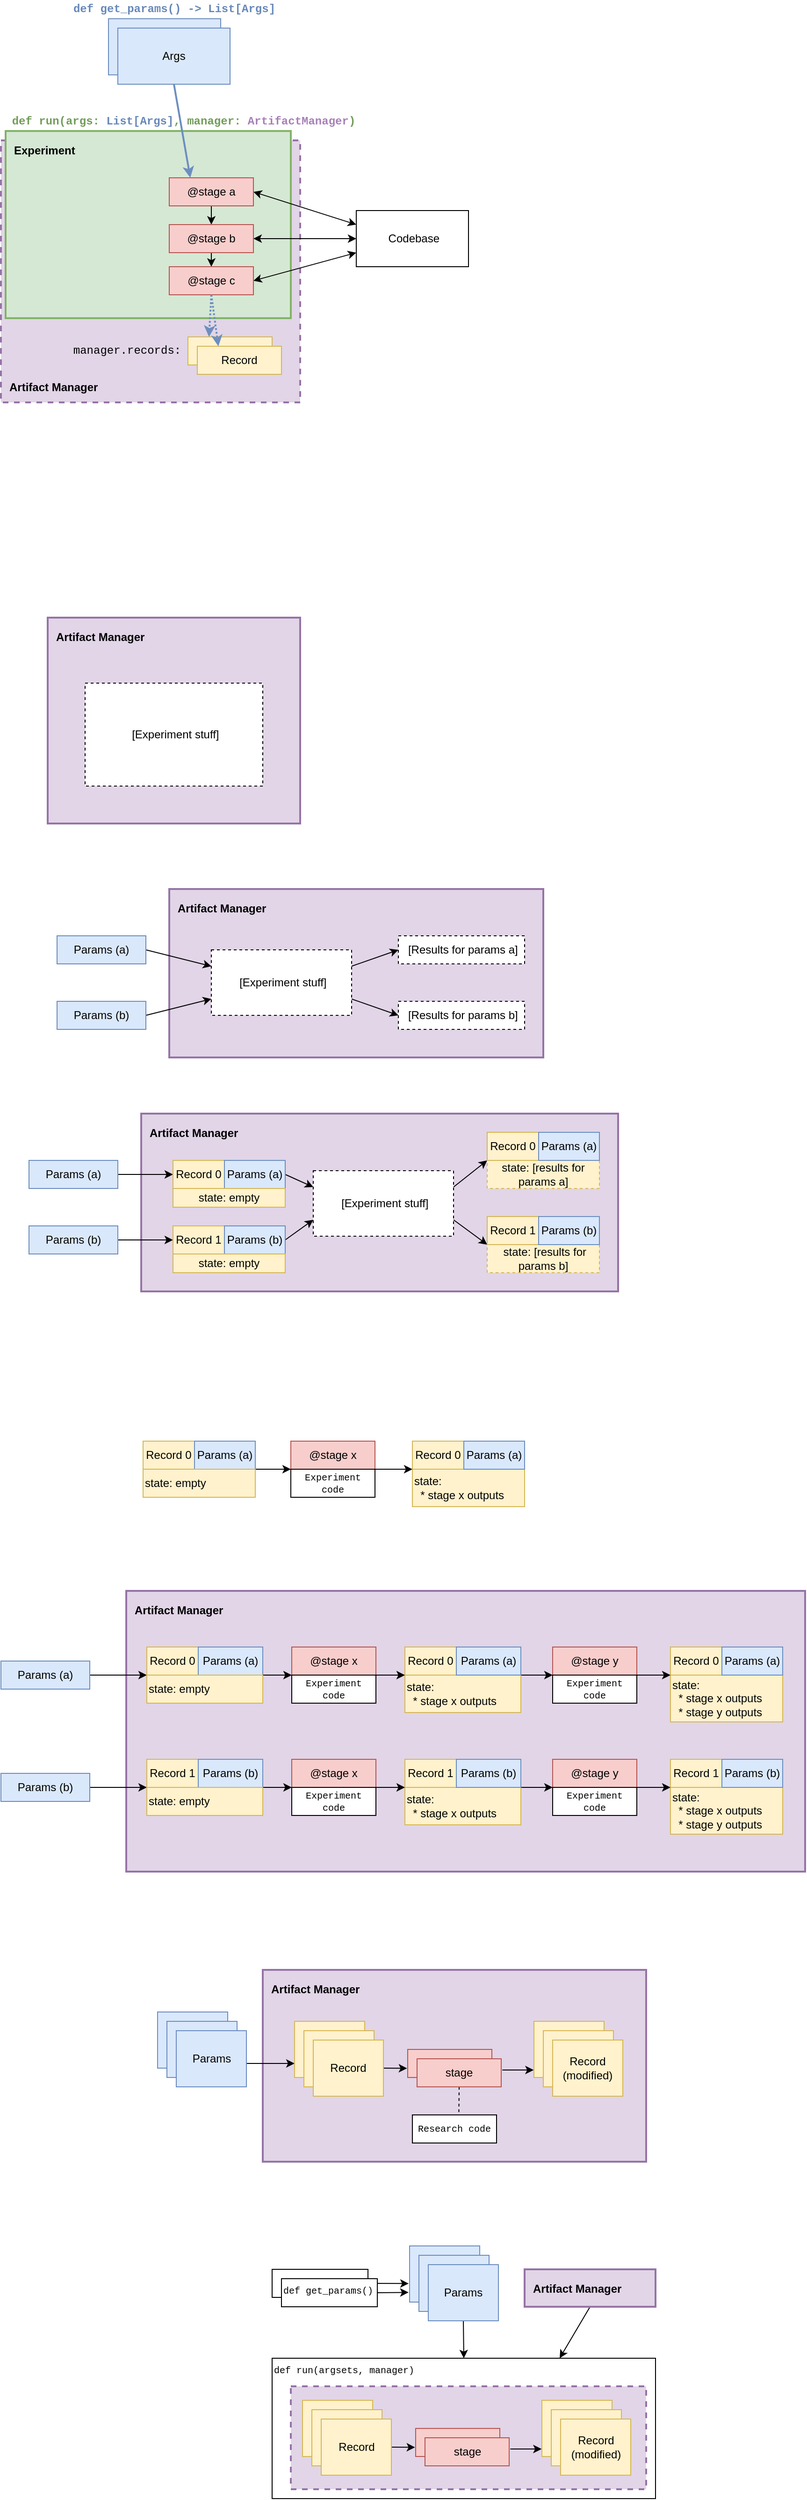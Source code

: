 <mxfile version="19.0.2" type="device"><diagram id="Zyl3IbXb8Uzb_lfRK199" name="Page-1"><mxGraphModel dx="1422" dy="989" grid="1" gridSize="10" guides="1" tooltips="1" connect="1" arrows="1" fold="1" page="1" pageScale="1" pageWidth="850" pageHeight="1100" math="0" shadow="0"><root><mxCell id="0"/><mxCell id="1" parent="0"/><mxCell id="yWMp-McRZ0y9YasFcY0w-21" value="Artifact Manager" style="rounded=0;whiteSpace=wrap;html=1;strokeWidth=2;fontFamily=Helvetica;strokeColor=#9673a6;dashed=1;fillColor=#e1d5e7;align=left;verticalAlign=bottom;fontStyle=1;spacing=9;" parent="1" vertex="1"><mxGeometry x="70" y="400" width="320" height="280" as="geometry"/></mxCell><mxCell id="yWMp-McRZ0y9YasFcY0w-17" value="Experiment" style="rounded=0;whiteSpace=wrap;html=1;fontFamily=Helvetica;strokeColor=#82b366;strokeWidth=2;fillColor=#d5e8d4;labelPosition=center;verticalLabelPosition=middle;align=left;verticalAlign=top;spacing=9;fontStyle=1" parent="1" vertex="1"><mxGeometry x="75" y="390" width="305" height="200" as="geometry"/></mxCell><mxCell id="yWMp-McRZ0y9YasFcY0w-10" style="rounded=0;orthogonalLoop=1;jettySize=auto;html=1;exitX=1;exitY=0.5;exitDx=0;exitDy=0;entryX=0;entryY=0.25;entryDx=0;entryDy=0;startArrow=classic;startFill=1;" parent="1" source="yWMp-McRZ0y9YasFcY0w-2" target="yWMp-McRZ0y9YasFcY0w-9" edge="1"><mxGeometry relative="1" as="geometry"/></mxCell><mxCell id="yWMp-McRZ0y9YasFcY0w-13" style="edgeStyle=none;rounded=0;orthogonalLoop=1;jettySize=auto;html=1;exitX=0.5;exitY=1;exitDx=0;exitDy=0;entryX=0.5;entryY=0;entryDx=0;entryDy=0;startArrow=none;startFill=0;" parent="1" source="yWMp-McRZ0y9YasFcY0w-2" target="yWMp-McRZ0y9YasFcY0w-3" edge="1"><mxGeometry relative="1" as="geometry"/></mxCell><mxCell id="yWMp-McRZ0y9YasFcY0w-2" value="@stage a" style="rounded=0;whiteSpace=wrap;html=1;fillColor=#f8cecc;strokeColor=#b85450;" parent="1" vertex="1"><mxGeometry x="250" y="440" width="90" height="30" as="geometry"/></mxCell><mxCell id="yWMp-McRZ0y9YasFcY0w-11" style="edgeStyle=none;rounded=0;orthogonalLoop=1;jettySize=auto;html=1;exitX=1;exitY=0.5;exitDx=0;exitDy=0;entryX=0;entryY=0.5;entryDx=0;entryDy=0;startArrow=classic;startFill=1;" parent="1" source="yWMp-McRZ0y9YasFcY0w-3" target="yWMp-McRZ0y9YasFcY0w-9" edge="1"><mxGeometry relative="1" as="geometry"/></mxCell><mxCell id="yWMp-McRZ0y9YasFcY0w-14" style="edgeStyle=none;rounded=0;orthogonalLoop=1;jettySize=auto;html=1;exitX=0.5;exitY=1;exitDx=0;exitDy=0;entryX=0.5;entryY=0;entryDx=0;entryDy=0;startArrow=none;startFill=0;" parent="1" source="yWMp-McRZ0y9YasFcY0w-3" target="yWMp-McRZ0y9YasFcY0w-6" edge="1"><mxGeometry relative="1" as="geometry"/></mxCell><mxCell id="yWMp-McRZ0y9YasFcY0w-3" value="@stage b" style="rounded=0;whiteSpace=wrap;html=1;fillColor=#f8cecc;strokeColor=#b85450;" parent="1" vertex="1"><mxGeometry x="250" y="490" width="90" height="30" as="geometry"/></mxCell><mxCell id="yWMp-McRZ0y9YasFcY0w-4" value="Args" style="rounded=0;whiteSpace=wrap;html=1;fillColor=#dae8fc;strokeColor=#6c8ebf;" parent="1" vertex="1"><mxGeometry x="185" y="270" width="120" height="60" as="geometry"/></mxCell><mxCell id="yWMp-McRZ0y9YasFcY0w-19" style="edgeStyle=none;rounded=0;orthogonalLoop=1;jettySize=auto;html=1;exitX=0.5;exitY=1;exitDx=0;exitDy=0;entryX=0.25;entryY=0;entryDx=0;entryDy=0;startArrow=none;startFill=0;fontFamily=Courier New;fontColor=#719C59;fillColor=#dae8fc;strokeColor=#6c8ebf;strokeWidth=2;" parent="1" source="yWMp-McRZ0y9YasFcY0w-5" target="yWMp-McRZ0y9YasFcY0w-2" edge="1"><mxGeometry relative="1" as="geometry"/></mxCell><mxCell id="yWMp-McRZ0y9YasFcY0w-5" value="Args" style="rounded=0;whiteSpace=wrap;html=1;fillColor=#dae8fc;strokeColor=#6c8ebf;" parent="1" vertex="1"><mxGeometry x="195" y="280" width="120" height="60" as="geometry"/></mxCell><mxCell id="yWMp-McRZ0y9YasFcY0w-12" style="edgeStyle=none;rounded=0;orthogonalLoop=1;jettySize=auto;html=1;exitX=1;exitY=0.5;exitDx=0;exitDy=0;entryX=0;entryY=0.75;entryDx=0;entryDy=0;startArrow=classic;startFill=1;" parent="1" source="yWMp-McRZ0y9YasFcY0w-6" target="yWMp-McRZ0y9YasFcY0w-9" edge="1"><mxGeometry relative="1" as="geometry"/></mxCell><mxCell id="yWMp-McRZ0y9YasFcY0w-22" style="edgeStyle=none;rounded=0;orthogonalLoop=1;jettySize=auto;html=1;exitX=0.5;exitY=1;exitDx=0;exitDy=0;entryX=0.25;entryY=0;entryDx=0;entryDy=0;startArrow=none;startFill=0;strokeWidth=2;fontFamily=Helvetica;fontColor=#719C59;dashed=1;dashPattern=1 1;fillColor=#dae8fc;strokeColor=#6c8ebf;" parent="1" source="yWMp-McRZ0y9YasFcY0w-6" target="yWMp-McRZ0y9YasFcY0w-7" edge="1"><mxGeometry relative="1" as="geometry"/></mxCell><mxCell id="yWMp-McRZ0y9YasFcY0w-6" value="@stage c" style="rounded=0;whiteSpace=wrap;html=1;fillColor=#f8cecc;strokeColor=#b85450;" parent="1" vertex="1"><mxGeometry x="250" y="535" width="90" height="30" as="geometry"/></mxCell><mxCell id="yWMp-McRZ0y9YasFcY0w-7" value="Record" style="rounded=0;whiteSpace=wrap;html=1;fillColor=#fff2cc;strokeColor=#d6b656;" parent="1" vertex="1"><mxGeometry x="270" y="610" width="90" height="30" as="geometry"/></mxCell><mxCell id="yWMp-McRZ0y9YasFcY0w-8" value="Record" style="rounded=0;whiteSpace=wrap;html=1;fillColor=#fff2cc;strokeColor=#d6b656;" parent="1" vertex="1"><mxGeometry x="280" y="620" width="90" height="30" as="geometry"/></mxCell><mxCell id="yWMp-McRZ0y9YasFcY0w-9" value="&amp;nbsp;Codebase" style="rounded=0;whiteSpace=wrap;html=1;" parent="1" vertex="1"><mxGeometry x="450" y="475" width="120" height="60" as="geometry"/></mxCell><mxCell id="yWMp-McRZ0y9YasFcY0w-15" value="def get_params() -&amp;gt; List[Args]" style="text;html=1;align=center;verticalAlign=middle;resizable=0;points=[];autosize=1;fontStyle=1;fontColor=#6788B8;fontFamily=Courier New;" parent="1" vertex="1"><mxGeometry x="140" y="250" width="230" height="20" as="geometry"/></mxCell><mxCell id="yWMp-McRZ0y9YasFcY0w-16" value="def run(args: &lt;font color=&quot;#6788b8&quot;&gt;List[Args]&lt;/font&gt;, manager: &lt;font color=&quot;#a680b8&quot;&gt;ArtifactManager&lt;/font&gt;)" style="text;html=1;align=center;verticalAlign=middle;resizable=0;points=[];autosize=1;fontStyle=1;fontFamily=Courier New;fontColor=#719C59;" parent="1" vertex="1"><mxGeometry x="75" y="370" width="380" height="20" as="geometry"/></mxCell><mxCell id="yWMp-McRZ0y9YasFcY0w-23" style="edgeStyle=none;rounded=0;orthogonalLoop=1;jettySize=auto;html=1;exitX=0.5;exitY=1;exitDx=0;exitDy=0;entryX=0.25;entryY=0;entryDx=0;entryDy=0;dashed=1;dashPattern=1 1;startArrow=none;startFill=0;strokeWidth=2;fontFamily=Helvetica;fontColor=#719C59;fillColor=#dae8fc;strokeColor=#6c8ebf;" parent="1" source="yWMp-McRZ0y9YasFcY0w-6" target="yWMp-McRZ0y9YasFcY0w-8" edge="1"><mxGeometry relative="1" as="geometry"/></mxCell><mxCell id="yWMp-McRZ0y9YasFcY0w-24" value="manager.records:" style="text;html=1;align=center;verticalAlign=middle;whiteSpace=wrap;rounded=0;dashed=1;fontFamily=Courier New;" parent="1" vertex="1"><mxGeometry x="160" y="615" width="90" height="20" as="geometry"/></mxCell><mxCell id="iI8kPc2z61_W_iCeQG7G-1" value="Artifact Manager" style="rounded=0;whiteSpace=wrap;html=1;strokeWidth=2;fontFamily=Helvetica;strokeColor=#9673a6;fillColor=#e1d5e7;align=left;verticalAlign=top;fontStyle=1;spacing=9;" parent="1" vertex="1"><mxGeometry x="120" y="910" width="270" height="220" as="geometry"/></mxCell><mxCell id="iI8kPc2z61_W_iCeQG7G-2" value="&amp;nbsp;[Experiment stuff]" style="rounded=0;whiteSpace=wrap;html=1;align=center;dashed=1;" parent="1" vertex="1"><mxGeometry x="160" y="980" width="190" height="110" as="geometry"/></mxCell><mxCell id="iI8kPc2z61_W_iCeQG7G-3" value="Artifact Manager" style="rounded=0;whiteSpace=wrap;html=1;strokeWidth=2;fontFamily=Helvetica;strokeColor=#9673a6;fillColor=#e1d5e7;align=left;verticalAlign=top;fontStyle=1;spacing=9;" parent="1" vertex="1"><mxGeometry x="250" y="1200" width="400" height="180" as="geometry"/></mxCell><mxCell id="iI8kPc2z61_W_iCeQG7G-11" style="edgeStyle=none;rounded=0;orthogonalLoop=1;jettySize=auto;html=1;exitX=1;exitY=0.25;exitDx=0;exitDy=0;entryX=0;entryY=0.5;entryDx=0;entryDy=0;" parent="1" source="iI8kPc2z61_W_iCeQG7G-4" target="iI8kPc2z61_W_iCeQG7G-9" edge="1"><mxGeometry relative="1" as="geometry"/></mxCell><mxCell id="iI8kPc2z61_W_iCeQG7G-12" style="edgeStyle=none;rounded=0;orthogonalLoop=1;jettySize=auto;html=1;exitX=1;exitY=0.75;exitDx=0;exitDy=0;entryX=0;entryY=0.5;entryDx=0;entryDy=0;" parent="1" source="iI8kPc2z61_W_iCeQG7G-4" target="iI8kPc2z61_W_iCeQG7G-10" edge="1"><mxGeometry relative="1" as="geometry"/></mxCell><mxCell id="iI8kPc2z61_W_iCeQG7G-4" value="&amp;nbsp;[Experiment stuff]" style="rounded=0;whiteSpace=wrap;html=1;align=center;dashed=1;" parent="1" vertex="1"><mxGeometry x="295" y="1265" width="150" height="70" as="geometry"/></mxCell><mxCell id="iI8kPc2z61_W_iCeQG7G-7" style="rounded=0;orthogonalLoop=1;jettySize=auto;html=1;exitX=1;exitY=0.5;exitDx=0;exitDy=0;entryX=0;entryY=0.25;entryDx=0;entryDy=0;" parent="1" source="iI8kPc2z61_W_iCeQG7G-5" target="iI8kPc2z61_W_iCeQG7G-4" edge="1"><mxGeometry relative="1" as="geometry"/></mxCell><mxCell id="iI8kPc2z61_W_iCeQG7G-5" value="Params (a)" style="rounded=0;whiteSpace=wrap;html=1;fillColor=#dae8fc;strokeColor=#6c8ebf;" parent="1" vertex="1"><mxGeometry x="130" y="1250" width="95" height="30" as="geometry"/></mxCell><mxCell id="iI8kPc2z61_W_iCeQG7G-8" style="edgeStyle=none;rounded=0;orthogonalLoop=1;jettySize=auto;html=1;exitX=1;exitY=0.5;exitDx=0;exitDy=0;entryX=0;entryY=0.75;entryDx=0;entryDy=0;" parent="1" source="iI8kPc2z61_W_iCeQG7G-6" target="iI8kPc2z61_W_iCeQG7G-4" edge="1"><mxGeometry relative="1" as="geometry"/></mxCell><mxCell id="iI8kPc2z61_W_iCeQG7G-6" value="Params (b)" style="rounded=0;whiteSpace=wrap;html=1;fillColor=#dae8fc;strokeColor=#6c8ebf;" parent="1" vertex="1"><mxGeometry x="130" y="1320" width="95" height="30" as="geometry"/></mxCell><mxCell id="iI8kPc2z61_W_iCeQG7G-9" value="&amp;nbsp;[Results for params a]" style="rounded=0;whiteSpace=wrap;html=1;align=center;dashed=1;" parent="1" vertex="1"><mxGeometry x="495" y="1250" width="135" height="30" as="geometry"/></mxCell><mxCell id="iI8kPc2z61_W_iCeQG7G-10" value="&amp;nbsp;[Results for params b]" style="rounded=0;whiteSpace=wrap;html=1;align=center;dashed=1;" parent="1" vertex="1"><mxGeometry x="495" y="1320" width="135" height="30" as="geometry"/></mxCell><mxCell id="iI8kPc2z61_W_iCeQG7G-24" value="Artifact Manager" style="rounded=0;whiteSpace=wrap;html=1;strokeWidth=2;fontFamily=Helvetica;strokeColor=#9673a6;fillColor=#e1d5e7;align=left;verticalAlign=top;fontStyle=1;spacing=9;" parent="1" vertex="1"><mxGeometry x="220" y="1440" width="510" height="190" as="geometry"/></mxCell><mxCell id="iI8kPc2z61_W_iCeQG7G-47" style="edgeStyle=none;rounded=0;orthogonalLoop=1;jettySize=auto;html=1;exitX=1;exitY=0.25;exitDx=0;exitDy=0;entryX=0;entryY=1;entryDx=0;entryDy=0;" parent="1" source="iI8kPc2z61_W_iCeQG7G-27" target="iI8kPc2z61_W_iCeQG7G-43" edge="1"><mxGeometry relative="1" as="geometry"/></mxCell><mxCell id="iI8kPc2z61_W_iCeQG7G-48" style="edgeStyle=none;rounded=0;orthogonalLoop=1;jettySize=auto;html=1;exitX=1;exitY=0.75;exitDx=0;exitDy=0;entryX=0;entryY=1;entryDx=0;entryDy=0;" parent="1" source="iI8kPc2z61_W_iCeQG7G-27" target="iI8kPc2z61_W_iCeQG7G-45" edge="1"><mxGeometry relative="1" as="geometry"/></mxCell><mxCell id="iI8kPc2z61_W_iCeQG7G-27" value="&amp;nbsp;[Experiment stuff]" style="rounded=0;whiteSpace=wrap;html=1;align=center;dashed=1;" parent="1" vertex="1"><mxGeometry x="404" y="1501" width="150" height="70" as="geometry"/></mxCell><mxCell id="iI8kPc2z61_W_iCeQG7G-39" style="edgeStyle=none;rounded=0;orthogonalLoop=1;jettySize=auto;html=1;exitX=1;exitY=0.5;exitDx=0;exitDy=0;" parent="1" source="iI8kPc2z61_W_iCeQG7G-29" target="iI8kPc2z61_W_iCeQG7G-35" edge="1"><mxGeometry relative="1" as="geometry"/></mxCell><mxCell id="iI8kPc2z61_W_iCeQG7G-29" value="Params (a)" style="rounded=0;whiteSpace=wrap;html=1;fillColor=#dae8fc;strokeColor=#6c8ebf;" parent="1" vertex="1"><mxGeometry x="100" y="1490" width="95" height="30" as="geometry"/></mxCell><mxCell id="iI8kPc2z61_W_iCeQG7G-40" style="edgeStyle=none;rounded=0;orthogonalLoop=1;jettySize=auto;html=1;exitX=1;exitY=0.5;exitDx=0;exitDy=0;entryX=0;entryY=0.5;entryDx=0;entryDy=0;" parent="1" source="iI8kPc2z61_W_iCeQG7G-31" target="iI8kPc2z61_W_iCeQG7G-37" edge="1"><mxGeometry relative="1" as="geometry"/></mxCell><mxCell id="iI8kPc2z61_W_iCeQG7G-31" value="Params (b)" style="rounded=0;whiteSpace=wrap;html=1;fillColor=#dae8fc;strokeColor=#6c8ebf;" parent="1" vertex="1"><mxGeometry x="100" y="1560" width="95" height="30" as="geometry"/></mxCell><mxCell id="iI8kPc2z61_W_iCeQG7G-32" value="state: [results for params a]" style="rounded=0;whiteSpace=wrap;html=1;align=center;dashed=1;fillColor=#fff2cc;strokeColor=#d6b656;" parent="1" vertex="1"><mxGeometry x="590" y="1490" width="120" height="30" as="geometry"/></mxCell><mxCell id="iI8kPc2z61_W_iCeQG7G-33" value="&amp;nbsp;state: [results for params b]" style="rounded=0;whiteSpace=wrap;html=1;align=center;dashed=1;fillColor=#fff2cc;strokeColor=#d6b656;" parent="1" vertex="1"><mxGeometry x="590" y="1580" width="120" height="30" as="geometry"/></mxCell><mxCell id="iI8kPc2z61_W_iCeQG7G-35" value="Record 0" style="rounded=0;whiteSpace=wrap;html=1;fillColor=#fff2cc;strokeColor=#d6b656;" parent="1" vertex="1"><mxGeometry x="254" y="1490" width="55" height="30" as="geometry"/></mxCell><mxCell id="iI8kPc2z61_W_iCeQG7G-41" style="edgeStyle=none;rounded=0;orthogonalLoop=1;jettySize=auto;html=1;exitX=1;exitY=0.5;exitDx=0;exitDy=0;entryX=0;entryY=0.25;entryDx=0;entryDy=0;" parent="1" source="iI8kPc2z61_W_iCeQG7G-36" target="iI8kPc2z61_W_iCeQG7G-27" edge="1"><mxGeometry relative="1" as="geometry"/></mxCell><mxCell id="iI8kPc2z61_W_iCeQG7G-36" value="Params (a)" style="rounded=0;whiteSpace=wrap;html=1;fillColor=#dae8fc;strokeColor=#6c8ebf;" parent="1" vertex="1"><mxGeometry x="309" y="1490" width="65" height="30" as="geometry"/></mxCell><mxCell id="iI8kPc2z61_W_iCeQG7G-37" value="Record 1" style="rounded=0;whiteSpace=wrap;html=1;fillColor=#fff2cc;strokeColor=#d6b656;" parent="1" vertex="1"><mxGeometry x="254" y="1560" width="55" height="30" as="geometry"/></mxCell><mxCell id="iI8kPc2z61_W_iCeQG7G-42" style="edgeStyle=none;rounded=0;orthogonalLoop=1;jettySize=auto;html=1;exitX=1;exitY=0.5;exitDx=0;exitDy=0;entryX=0;entryY=0.75;entryDx=0;entryDy=0;" parent="1" source="iI8kPc2z61_W_iCeQG7G-38" target="iI8kPc2z61_W_iCeQG7G-27" edge="1"><mxGeometry relative="1" as="geometry"/></mxCell><mxCell id="iI8kPc2z61_W_iCeQG7G-38" value="Params (b)" style="rounded=0;whiteSpace=wrap;html=1;fillColor=#dae8fc;strokeColor=#6c8ebf;" parent="1" vertex="1"><mxGeometry x="309" y="1560" width="65" height="30" as="geometry"/></mxCell><mxCell id="iI8kPc2z61_W_iCeQG7G-43" value="Record 0" style="rounded=0;whiteSpace=wrap;html=1;fillColor=#fff2cc;strokeColor=#d6b656;" parent="1" vertex="1"><mxGeometry x="590" y="1460" width="55" height="30" as="geometry"/></mxCell><mxCell id="iI8kPc2z61_W_iCeQG7G-44" value="Params (a)" style="rounded=0;whiteSpace=wrap;html=1;fillColor=#dae8fc;strokeColor=#6c8ebf;" parent="1" vertex="1"><mxGeometry x="645" y="1460" width="65" height="30" as="geometry"/></mxCell><mxCell id="iI8kPc2z61_W_iCeQG7G-45" value="Record 1" style="rounded=0;whiteSpace=wrap;html=1;fillColor=#fff2cc;strokeColor=#d6b656;" parent="1" vertex="1"><mxGeometry x="590" y="1550" width="55" height="30" as="geometry"/></mxCell><mxCell id="iI8kPc2z61_W_iCeQG7G-46" value="Params (b)" style="rounded=0;whiteSpace=wrap;html=1;fillColor=#dae8fc;strokeColor=#6c8ebf;" parent="1" vertex="1"><mxGeometry x="645" y="1550" width="65" height="30" as="geometry"/></mxCell><mxCell id="iI8kPc2z61_W_iCeQG7G-49" value="Artifact Manager" style="rounded=0;whiteSpace=wrap;html=1;strokeWidth=2;fontFamily=Helvetica;strokeColor=#9673a6;fillColor=#e1d5e7;align=left;verticalAlign=top;fontStyle=1;spacing=9;" parent="1" vertex="1"><mxGeometry x="204" y="1950" width="726" height="300" as="geometry"/></mxCell><mxCell id="iI8kPc2z61_W_iCeQG7G-89" style="edgeStyle=none;rounded=0;orthogonalLoop=1;jettySize=auto;html=1;exitX=1;exitY=0.5;exitDx=0;exitDy=0;entryX=0;entryY=0;entryDx=0;entryDy=0;fontFamily=Lucida Console;fontSize=10;" parent="1" source="iI8kPc2z61_W_iCeQG7G-54" target="iI8kPc2z61_W_iCeQG7G-79" edge="1"><mxGeometry relative="1" as="geometry"/></mxCell><mxCell id="iI8kPc2z61_W_iCeQG7G-54" value="Params (a)" style="rounded=0;whiteSpace=wrap;html=1;fillColor=#dae8fc;strokeColor=#6c8ebf;" parent="1" vertex="1"><mxGeometry x="70" y="2025" width="95" height="30" as="geometry"/></mxCell><mxCell id="iI8kPc2z61_W_iCeQG7G-72" value="state: empty" style="rounded=0;whiteSpace=wrap;html=1;align=center;fillColor=#fff2cc;strokeColor=#d6b656;" parent="1" vertex="1"><mxGeometry x="254" y="1520" width="120" height="20" as="geometry"/></mxCell><mxCell id="iI8kPc2z61_W_iCeQG7G-74" value="state: empty" style="rounded=0;whiteSpace=wrap;html=1;align=center;fillColor=#fff2cc;strokeColor=#d6b656;" parent="1" vertex="1"><mxGeometry x="254" y="1590" width="120" height="20" as="geometry"/></mxCell><mxCell id="iI8kPc2z61_W_iCeQG7G-75" value="Record 0" style="rounded=0;whiteSpace=wrap;html=1;fillColor=#fff2cc;strokeColor=#d6b656;" parent="1" vertex="1"><mxGeometry x="226" y="2010" width="55" height="30" as="geometry"/></mxCell><mxCell id="iI8kPc2z61_W_iCeQG7G-87" style="edgeStyle=none;rounded=0;orthogonalLoop=1;jettySize=auto;html=1;exitX=1;exitY=1;exitDx=0;exitDy=0;entryX=0;entryY=0;entryDx=0;entryDy=0;fontFamily=Lucida Console;fontSize=10;" parent="1" source="iI8kPc2z61_W_iCeQG7G-77" target="iI8kPc2z61_W_iCeQG7G-86" edge="1"><mxGeometry relative="1" as="geometry"/></mxCell><mxCell id="iI8kPc2z61_W_iCeQG7G-77" value="Params (a)" style="rounded=0;whiteSpace=wrap;html=1;fillColor=#dae8fc;strokeColor=#6c8ebf;" parent="1" vertex="1"><mxGeometry x="281" y="2010" width="69" height="30" as="geometry"/></mxCell><mxCell id="iI8kPc2z61_W_iCeQG7G-78" value="@stage x" style="rounded=0;whiteSpace=wrap;html=1;fillColor=#f8cecc;strokeColor=#b85450;" parent="1" vertex="1"><mxGeometry x="381" y="2010" width="90" height="30" as="geometry"/></mxCell><mxCell id="iI8kPc2z61_W_iCeQG7G-79" value="state: empty" style="rounded=0;whiteSpace=wrap;html=1;align=left;fillColor=#fff2cc;strokeColor=#d6b656;" parent="1" vertex="1"><mxGeometry x="226" y="2040" width="124" height="30" as="geometry"/></mxCell><mxCell id="iI8kPc2z61_W_iCeQG7G-106" style="edgeStyle=none;rounded=0;orthogonalLoop=1;jettySize=auto;html=1;exitX=1;exitY=0;exitDx=0;exitDy=0;entryX=0;entryY=0;entryDx=0;entryDy=0;fontFamily=Lucida Console;fontSize=10;" parent="1" source="iI8kPc2z61_W_iCeQG7G-80" target="iI8kPc2z61_W_iCeQG7G-95" edge="1"><mxGeometry relative="1" as="geometry"/></mxCell><mxCell id="iI8kPc2z61_W_iCeQG7G-80" value="state:&lt;br&gt;&lt;div&gt;&lt;span&gt;&amp;nbsp; * stage x outputs&lt;/span&gt;&lt;/div&gt;" style="rounded=0;whiteSpace=wrap;html=1;align=left;fillColor=#fff2cc;strokeColor=#d6b656;" parent="1" vertex="1"><mxGeometry x="502" y="2040" width="124" height="40" as="geometry"/></mxCell><mxCell id="iI8kPc2z61_W_iCeQG7G-81" value="Record 0" style="rounded=0;whiteSpace=wrap;html=1;fillColor=#fff2cc;strokeColor=#d6b656;" parent="1" vertex="1"><mxGeometry x="502" y="2010" width="55" height="30" as="geometry"/></mxCell><mxCell id="iI8kPc2z61_W_iCeQG7G-82" value="Params (a)" style="rounded=0;whiteSpace=wrap;html=1;fillColor=#dae8fc;strokeColor=#6c8ebf;" parent="1" vertex="1"><mxGeometry x="557" y="2010" width="69" height="30" as="geometry"/></mxCell><mxCell id="iI8kPc2z61_W_iCeQG7G-88" style="edgeStyle=none;rounded=0;orthogonalLoop=1;jettySize=auto;html=1;exitX=1;exitY=0;exitDx=0;exitDy=0;entryX=0;entryY=1;entryDx=0;entryDy=0;fontFamily=Lucida Console;fontSize=10;" parent="1" source="iI8kPc2z61_W_iCeQG7G-86" target="iI8kPc2z61_W_iCeQG7G-81" edge="1"><mxGeometry relative="1" as="geometry"/></mxCell><mxCell id="iI8kPc2z61_W_iCeQG7G-86" value="&lt;font face=&quot;Courier New&quot;&gt;Experiment code&lt;/font&gt;" style="rounded=0;whiteSpace=wrap;html=1;align=center;fontFamily=Lucida Console;fontSize=10;" parent="1" vertex="1"><mxGeometry x="381" y="2040" width="90" height="30" as="geometry"/></mxCell><mxCell id="iI8kPc2z61_W_iCeQG7G-90" value="@stage y" style="rounded=0;whiteSpace=wrap;html=1;fillColor=#f8cecc;strokeColor=#b85450;" parent="1" vertex="1"><mxGeometry x="660" y="2010" width="90" height="30" as="geometry"/></mxCell><mxCell id="iI8kPc2z61_W_iCeQG7G-91" value="state:&lt;br&gt;&lt;div&gt;&lt;span&gt;&amp;nbsp; * stage x outputs&lt;/span&gt;&lt;/div&gt;&lt;div&gt;&lt;span&gt;&amp;nbsp; * stage y outputs&lt;/span&gt;&lt;/div&gt;" style="rounded=0;whiteSpace=wrap;html=1;align=left;fillColor=#fff2cc;strokeColor=#d6b656;" parent="1" vertex="1"><mxGeometry x="786" y="2040" width="120" height="50" as="geometry"/></mxCell><mxCell id="iI8kPc2z61_W_iCeQG7G-92" value="Record 0" style="rounded=0;whiteSpace=wrap;html=1;fillColor=#fff2cc;strokeColor=#d6b656;" parent="1" vertex="1"><mxGeometry x="786" y="2010" width="55" height="30" as="geometry"/></mxCell><mxCell id="iI8kPc2z61_W_iCeQG7G-93" value="Params (a)" style="rounded=0;whiteSpace=wrap;html=1;fillColor=#dae8fc;strokeColor=#6c8ebf;" parent="1" vertex="1"><mxGeometry x="841" y="2010" width="65" height="30" as="geometry"/></mxCell><mxCell id="iI8kPc2z61_W_iCeQG7G-94" style="edgeStyle=none;rounded=0;orthogonalLoop=1;jettySize=auto;html=1;exitX=1;exitY=0;exitDx=0;exitDy=0;entryX=0;entryY=1;entryDx=0;entryDy=0;fontFamily=Lucida Console;fontSize=10;" parent="1" source="iI8kPc2z61_W_iCeQG7G-95" target="iI8kPc2z61_W_iCeQG7G-92" edge="1"><mxGeometry relative="1" as="geometry"/></mxCell><mxCell id="iI8kPc2z61_W_iCeQG7G-95" value="&lt;font face=&quot;Courier New&quot;&gt;Experiment code&lt;/font&gt;" style="rounded=0;whiteSpace=wrap;html=1;align=center;fontFamily=Lucida Console;fontSize=10;" parent="1" vertex="1"><mxGeometry x="660" y="2040" width="90" height="30" as="geometry"/></mxCell><mxCell id="iI8kPc2z61_W_iCeQG7G-96" value="Record 0" style="rounded=0;whiteSpace=wrap;html=1;fillColor=#fff2cc;strokeColor=#d6b656;" parent="1" vertex="1"><mxGeometry x="222" y="1790" width="55" height="30" as="geometry"/></mxCell><mxCell id="iI8kPc2z61_W_iCeQG7G-97" style="edgeStyle=none;rounded=0;orthogonalLoop=1;jettySize=auto;html=1;exitX=1;exitY=1;exitDx=0;exitDy=0;entryX=0;entryY=0;entryDx=0;entryDy=0;fontFamily=Lucida Console;fontSize=10;" parent="1" source="iI8kPc2z61_W_iCeQG7G-98" target="iI8kPc2z61_W_iCeQG7G-105" edge="1"><mxGeometry relative="1" as="geometry"/></mxCell><mxCell id="iI8kPc2z61_W_iCeQG7G-98" value="Params (a)" style="rounded=0;whiteSpace=wrap;html=1;fillColor=#dae8fc;strokeColor=#6c8ebf;" parent="1" vertex="1"><mxGeometry x="277" y="1790" width="65" height="30" as="geometry"/></mxCell><mxCell id="iI8kPc2z61_W_iCeQG7G-99" value="@stage x" style="rounded=0;whiteSpace=wrap;html=1;fillColor=#f8cecc;strokeColor=#b85450;" parent="1" vertex="1"><mxGeometry x="380" y="1790" width="90" height="30" as="geometry"/></mxCell><mxCell id="iI8kPc2z61_W_iCeQG7G-100" value="state: empty" style="rounded=0;whiteSpace=wrap;html=1;align=left;fillColor=#fff2cc;strokeColor=#d6b656;" parent="1" vertex="1"><mxGeometry x="222" y="1820" width="120" height="30" as="geometry"/></mxCell><mxCell id="iI8kPc2z61_W_iCeQG7G-101" value="state:&lt;br&gt;&lt;div&gt;&lt;span&gt;&amp;nbsp; * stage x outputs&lt;/span&gt;&lt;/div&gt;" style="rounded=0;whiteSpace=wrap;html=1;align=left;fillColor=#fff2cc;strokeColor=#d6b656;" parent="1" vertex="1"><mxGeometry x="510" y="1820" width="120" height="40" as="geometry"/></mxCell><mxCell id="iI8kPc2z61_W_iCeQG7G-102" value="Record 0" style="rounded=0;whiteSpace=wrap;html=1;fillColor=#fff2cc;strokeColor=#d6b656;" parent="1" vertex="1"><mxGeometry x="510" y="1790" width="55" height="30" as="geometry"/></mxCell><mxCell id="iI8kPc2z61_W_iCeQG7G-103" value="Params (a)" style="rounded=0;whiteSpace=wrap;html=1;fillColor=#dae8fc;strokeColor=#6c8ebf;" parent="1" vertex="1"><mxGeometry x="565" y="1790" width="65" height="30" as="geometry"/></mxCell><mxCell id="iI8kPc2z61_W_iCeQG7G-104" style="edgeStyle=none;rounded=0;orthogonalLoop=1;jettySize=auto;html=1;exitX=1;exitY=0;exitDx=0;exitDy=0;entryX=0;entryY=1;entryDx=0;entryDy=0;fontFamily=Lucida Console;fontSize=10;" parent="1" source="iI8kPc2z61_W_iCeQG7G-105" target="iI8kPc2z61_W_iCeQG7G-102" edge="1"><mxGeometry relative="1" as="geometry"/></mxCell><mxCell id="iI8kPc2z61_W_iCeQG7G-105" value="&lt;font face=&quot;Courier New&quot;&gt;Experiment code&lt;/font&gt;" style="rounded=0;whiteSpace=wrap;html=1;align=center;fontFamily=Lucida Console;fontSize=10;" parent="1" vertex="1"><mxGeometry x="380" y="1820" width="90" height="30" as="geometry"/></mxCell><mxCell id="iI8kPc2z61_W_iCeQG7G-107" style="edgeStyle=none;rounded=0;orthogonalLoop=1;jettySize=auto;html=1;exitX=1;exitY=0.5;exitDx=0;exitDy=0;entryX=0;entryY=0;entryDx=0;entryDy=0;fontFamily=Lucida Console;fontSize=10;" parent="1" source="iI8kPc2z61_W_iCeQG7G-108" target="iI8kPc2z61_W_iCeQG7G-113" edge="1"><mxGeometry relative="1" as="geometry"/></mxCell><mxCell id="iI8kPc2z61_W_iCeQG7G-108" value="Params (b)" style="rounded=0;whiteSpace=wrap;html=1;fillColor=#dae8fc;strokeColor=#6c8ebf;" parent="1" vertex="1"><mxGeometry x="70" y="2145" width="95" height="30" as="geometry"/></mxCell><mxCell id="iI8kPc2z61_W_iCeQG7G-109" value="Record 1" style="rounded=0;whiteSpace=wrap;html=1;fillColor=#fff2cc;strokeColor=#d6b656;" parent="1" vertex="1"><mxGeometry x="226" y="2130" width="55" height="30" as="geometry"/></mxCell><mxCell id="iI8kPc2z61_W_iCeQG7G-110" style="edgeStyle=none;rounded=0;orthogonalLoop=1;jettySize=auto;html=1;exitX=1;exitY=1;exitDx=0;exitDy=0;entryX=0;entryY=0;entryDx=0;entryDy=0;fontFamily=Lucida Console;fontSize=10;" parent="1" source="iI8kPc2z61_W_iCeQG7G-111" target="iI8kPc2z61_W_iCeQG7G-119" edge="1"><mxGeometry relative="1" as="geometry"/></mxCell><mxCell id="iI8kPc2z61_W_iCeQG7G-111" value="Params (b)" style="rounded=0;whiteSpace=wrap;html=1;fillColor=#dae8fc;strokeColor=#6c8ebf;" parent="1" vertex="1"><mxGeometry x="281" y="2130" width="69" height="30" as="geometry"/></mxCell><mxCell id="iI8kPc2z61_W_iCeQG7G-112" value="@stage x" style="rounded=0;whiteSpace=wrap;html=1;fillColor=#f8cecc;strokeColor=#b85450;" parent="1" vertex="1"><mxGeometry x="381" y="2130" width="90" height="30" as="geometry"/></mxCell><mxCell id="iI8kPc2z61_W_iCeQG7G-113" value="state: empty" style="rounded=0;whiteSpace=wrap;html=1;align=left;fillColor=#fff2cc;strokeColor=#d6b656;" parent="1" vertex="1"><mxGeometry x="226" y="2160" width="124" height="30" as="geometry"/></mxCell><mxCell id="iI8kPc2z61_W_iCeQG7G-114" style="edgeStyle=none;rounded=0;orthogonalLoop=1;jettySize=auto;html=1;exitX=1;exitY=0;exitDx=0;exitDy=0;entryX=0;entryY=0;entryDx=0;entryDy=0;fontFamily=Lucida Console;fontSize=10;" parent="1" source="iI8kPc2z61_W_iCeQG7G-115" target="iI8kPc2z61_W_iCeQG7G-125" edge="1"><mxGeometry relative="1" as="geometry"/></mxCell><mxCell id="iI8kPc2z61_W_iCeQG7G-115" value="state:&lt;br&gt;&lt;div&gt;&lt;span&gt;&amp;nbsp; * stage x outputs&lt;/span&gt;&lt;/div&gt;" style="rounded=0;whiteSpace=wrap;html=1;align=left;fillColor=#fff2cc;strokeColor=#d6b656;" parent="1" vertex="1"><mxGeometry x="502" y="2160" width="124" height="40" as="geometry"/></mxCell><mxCell id="iI8kPc2z61_W_iCeQG7G-116" value="Record 1" style="rounded=0;whiteSpace=wrap;html=1;fillColor=#fff2cc;strokeColor=#d6b656;" parent="1" vertex="1"><mxGeometry x="502" y="2130" width="55" height="30" as="geometry"/></mxCell><mxCell id="iI8kPc2z61_W_iCeQG7G-117" value="Params (b)" style="rounded=0;whiteSpace=wrap;html=1;fillColor=#dae8fc;strokeColor=#6c8ebf;" parent="1" vertex="1"><mxGeometry x="557" y="2130" width="69" height="30" as="geometry"/></mxCell><mxCell id="iI8kPc2z61_W_iCeQG7G-118" style="edgeStyle=none;rounded=0;orthogonalLoop=1;jettySize=auto;html=1;exitX=1;exitY=0;exitDx=0;exitDy=0;entryX=0;entryY=1;entryDx=0;entryDy=0;fontFamily=Lucida Console;fontSize=10;" parent="1" source="iI8kPc2z61_W_iCeQG7G-119" target="iI8kPc2z61_W_iCeQG7G-116" edge="1"><mxGeometry relative="1" as="geometry"/></mxCell><mxCell id="iI8kPc2z61_W_iCeQG7G-119" value="&lt;font face=&quot;Courier New&quot;&gt;Experiment code&lt;/font&gt;" style="rounded=0;whiteSpace=wrap;html=1;align=center;fontFamily=Lucida Console;fontSize=10;" parent="1" vertex="1"><mxGeometry x="381" y="2160" width="90" height="30" as="geometry"/></mxCell><mxCell id="iI8kPc2z61_W_iCeQG7G-120" value="@stage y" style="rounded=0;whiteSpace=wrap;html=1;fillColor=#f8cecc;strokeColor=#b85450;" parent="1" vertex="1"><mxGeometry x="660" y="2130" width="90" height="30" as="geometry"/></mxCell><mxCell id="iI8kPc2z61_W_iCeQG7G-121" value="state:&lt;br&gt;&lt;div&gt;&lt;span&gt;&amp;nbsp; * stage x outputs&lt;/span&gt;&lt;/div&gt;&lt;div&gt;&lt;span&gt;&amp;nbsp; * stage y outputs&lt;/span&gt;&lt;/div&gt;" style="rounded=0;whiteSpace=wrap;html=1;align=left;fillColor=#fff2cc;strokeColor=#d6b656;" parent="1" vertex="1"><mxGeometry x="786" y="2160" width="120" height="50" as="geometry"/></mxCell><mxCell id="iI8kPc2z61_W_iCeQG7G-122" value="Record 1" style="rounded=0;whiteSpace=wrap;html=1;fillColor=#fff2cc;strokeColor=#d6b656;" parent="1" vertex="1"><mxGeometry x="786" y="2130" width="55" height="30" as="geometry"/></mxCell><mxCell id="iI8kPc2z61_W_iCeQG7G-123" value="Params (b)" style="rounded=0;whiteSpace=wrap;html=1;fillColor=#dae8fc;strokeColor=#6c8ebf;" parent="1" vertex="1"><mxGeometry x="841" y="2130" width="65" height="30" as="geometry"/></mxCell><mxCell id="iI8kPc2z61_W_iCeQG7G-124" style="edgeStyle=none;rounded=0;orthogonalLoop=1;jettySize=auto;html=1;exitX=1;exitY=0;exitDx=0;exitDy=0;entryX=0;entryY=1;entryDx=0;entryDy=0;fontFamily=Lucida Console;fontSize=10;" parent="1" source="iI8kPc2z61_W_iCeQG7G-125" target="iI8kPc2z61_W_iCeQG7G-122" edge="1"><mxGeometry relative="1" as="geometry"/></mxCell><mxCell id="iI8kPc2z61_W_iCeQG7G-125" value="&lt;font face=&quot;Courier New&quot;&gt;Experiment code&lt;/font&gt;" style="rounded=0;whiteSpace=wrap;html=1;align=center;fontFamily=Lucida Console;fontSize=10;" parent="1" vertex="1"><mxGeometry x="660" y="2160" width="90" height="30" as="geometry"/></mxCell><mxCell id="iI8kPc2z61_W_iCeQG7G-126" value="Artifact Manager" style="rounded=0;whiteSpace=wrap;html=1;strokeWidth=2;fontFamily=Helvetica;strokeColor=#9673a6;fillColor=#e1d5e7;align=left;verticalAlign=top;fontStyle=1;spacing=9;" parent="1" vertex="1"><mxGeometry x="350" y="2355" width="410" height="205" as="geometry"/></mxCell><mxCell id="iI8kPc2z61_W_iCeQG7G-127" value="Args" style="rounded=0;whiteSpace=wrap;html=1;fillColor=#dae8fc;strokeColor=#6c8ebf;" parent="1" vertex="1"><mxGeometry x="237.5" y="2400" width="75" height="60" as="geometry"/></mxCell><mxCell id="iI8kPc2z61_W_iCeQG7G-128" value="Args" style="rounded=0;whiteSpace=wrap;html=1;fillColor=#dae8fc;strokeColor=#6c8ebf;" parent="1" vertex="1"><mxGeometry x="247.5" y="2410" width="75" height="60" as="geometry"/></mxCell><mxCell id="iI8kPc2z61_W_iCeQG7G-144" style="edgeStyle=none;rounded=0;orthogonalLoop=1;jettySize=auto;html=1;entryX=0;entryY=0.75;entryDx=0;entryDy=0;fontFamily=Lucida Console;fontSize=10;" parent="1" target="iI8kPc2z61_W_iCeQG7G-133" edge="1"><mxGeometry relative="1" as="geometry"><mxPoint x="333" y="2455" as="sourcePoint"/></mxGeometry></mxCell><mxCell id="iI8kPc2z61_W_iCeQG7G-129" value="Params" style="rounded=0;whiteSpace=wrap;html=1;fillColor=#dae8fc;strokeColor=#6c8ebf;" parent="1" vertex="1"><mxGeometry x="257.5" y="2420" width="75" height="60" as="geometry"/></mxCell><mxCell id="iI8kPc2z61_W_iCeQG7G-133" value="Record" style="rounded=0;whiteSpace=wrap;html=1;fillColor=#fff2cc;strokeColor=#d6b656;" parent="1" vertex="1"><mxGeometry x="384" y="2410" width="75" height="60" as="geometry"/></mxCell><mxCell id="iI8kPc2z61_W_iCeQG7G-134" value="Record" style="rounded=0;whiteSpace=wrap;html=1;fillColor=#fff2cc;strokeColor=#d6b656;" parent="1" vertex="1"><mxGeometry x="394" y="2420" width="75" height="60" as="geometry"/></mxCell><mxCell id="iI8kPc2z61_W_iCeQG7G-145" style="edgeStyle=none;rounded=0;orthogonalLoop=1;jettySize=auto;html=1;exitX=1;exitY=0.5;exitDx=0;exitDy=0;entryX=-0.007;entryY=0.674;entryDx=0;entryDy=0;fontFamily=Lucida Console;fontSize=10;entryPerimeter=0;" parent="1" source="iI8kPc2z61_W_iCeQG7G-135" target="iI8kPc2z61_W_iCeQG7G-136" edge="1"><mxGeometry relative="1" as="geometry"/></mxCell><mxCell id="iI8kPc2z61_W_iCeQG7G-135" value="Record" style="rounded=0;whiteSpace=wrap;html=1;fillColor=#fff2cc;strokeColor=#d6b656;" parent="1" vertex="1"><mxGeometry x="404" y="2430" width="75" height="60" as="geometry"/></mxCell><mxCell id="iI8kPc2z61_W_iCeQG7G-136" value="stage" style="rounded=0;whiteSpace=wrap;html=1;fillColor=#f8cecc;strokeColor=#b85450;" parent="1" vertex="1"><mxGeometry x="505" y="2440" width="90" height="30" as="geometry"/></mxCell><mxCell id="iI8kPc2z61_W_iCeQG7G-146" style="edgeStyle=none;rounded=0;orthogonalLoop=1;jettySize=auto;html=1;exitX=1.013;exitY=0.4;exitDx=0;exitDy=0;entryX=-0.004;entryY=0.867;entryDx=0;entryDy=0;entryPerimeter=0;fontFamily=Lucida Console;fontSize=10;exitPerimeter=0;" parent="1" source="iI8kPc2z61_W_iCeQG7G-137" target="iI8kPc2z61_W_iCeQG7G-141" edge="1"><mxGeometry relative="1" as="geometry"/></mxCell><mxCell id="iI8kPc2z61_W_iCeQG7G-149" style="edgeStyle=none;rounded=0;orthogonalLoop=1;jettySize=auto;html=1;exitX=0.5;exitY=1;exitDx=0;exitDy=0;entryX=0.552;entryY=-0.023;entryDx=0;entryDy=0;entryPerimeter=0;fontFamily=Lucida Console;fontSize=10;dashed=1;endArrow=none;endFill=0;" parent="1" source="iI8kPc2z61_W_iCeQG7G-137" target="iI8kPc2z61_W_iCeQG7G-148" edge="1"><mxGeometry relative="1" as="geometry"/></mxCell><mxCell id="iI8kPc2z61_W_iCeQG7G-137" value="stage" style="rounded=0;whiteSpace=wrap;html=1;fillColor=#f8cecc;strokeColor=#b85450;" parent="1" vertex="1"><mxGeometry x="515" y="2450" width="90" height="30" as="geometry"/></mxCell><mxCell id="iI8kPc2z61_W_iCeQG7G-141" value="Record" style="rounded=0;whiteSpace=wrap;html=1;fillColor=#fff2cc;strokeColor=#d6b656;" parent="1" vertex="1"><mxGeometry x="640" y="2410" width="75" height="60" as="geometry"/></mxCell><mxCell id="iI8kPc2z61_W_iCeQG7G-142" value="Record" style="rounded=0;whiteSpace=wrap;html=1;fillColor=#fff2cc;strokeColor=#d6b656;" parent="1" vertex="1"><mxGeometry x="650" y="2420" width="75" height="60" as="geometry"/></mxCell><mxCell id="iI8kPc2z61_W_iCeQG7G-143" value="Record&lt;br&gt;(modified)" style="rounded=0;whiteSpace=wrap;html=1;fillColor=#fff2cc;strokeColor=#d6b656;" parent="1" vertex="1"><mxGeometry x="660" y="2430" width="75" height="60" as="geometry"/></mxCell><mxCell id="iI8kPc2z61_W_iCeQG7G-148" value="&lt;font face=&quot;Courier New&quot;&gt;Research code&lt;/font&gt;" style="rounded=0;whiteSpace=wrap;html=1;align=center;fontFamily=Lucida Console;fontSize=10;" parent="1" vertex="1"><mxGeometry x="510" y="2510" width="90" height="30" as="geometry"/></mxCell><mxCell id="iI8kPc2z61_W_iCeQG7G-150" value="&lt;font face=&quot;Courier New&quot;&gt;def run(argsets, manager)&lt;/font&gt;" style="rounded=0;whiteSpace=wrap;html=1;fontFamily=Lucida Console;fontSize=10;align=left;verticalAlign=top;" parent="1" vertex="1"><mxGeometry x="360" y="2770" width="410" height="150" as="geometry"/></mxCell><mxCell id="iI8kPc2z61_W_iCeQG7G-155" style="edgeStyle=none;rounded=0;orthogonalLoop=1;jettySize=auto;html=1;exitX=1;exitY=0.5;exitDx=0;exitDy=0;entryX=-0.013;entryY=0.67;entryDx=0;entryDy=0;entryPerimeter=0;endArrow=classic;endFill=1;fontFamily=Lucida Console;fontSize=10;" parent="1" source="iI8kPc2z61_W_iCeQG7G-151" target="iI8kPc2z61_W_iCeQG7G-152" edge="1"><mxGeometry relative="1" as="geometry"/></mxCell><mxCell id="iI8kPc2z61_W_iCeQG7G-151" value="" style="rounded=0;whiteSpace=wrap;html=1;fontFamily=Lucida Console;fontSize=10;align=left;verticalAlign=top;" parent="1" vertex="1"><mxGeometry x="360" y="2675" width="102.5" height="30" as="geometry"/></mxCell><mxCell id="iI8kPc2z61_W_iCeQG7G-152" value="Args" style="rounded=0;whiteSpace=wrap;html=1;fillColor=#dae8fc;strokeColor=#6c8ebf;" parent="1" vertex="1"><mxGeometry x="507" y="2650" width="75" height="60" as="geometry"/></mxCell><mxCell id="iI8kPc2z61_W_iCeQG7G-153" value="Args" style="rounded=0;whiteSpace=wrap;html=1;fillColor=#dae8fc;strokeColor=#6c8ebf;" parent="1" vertex="1"><mxGeometry x="517" y="2660" width="75" height="60" as="geometry"/></mxCell><mxCell id="iI8kPc2z61_W_iCeQG7G-179" style="edgeStyle=none;rounded=0;orthogonalLoop=1;jettySize=auto;html=1;exitX=0.5;exitY=1;exitDx=0;exitDy=0;entryX=0.5;entryY=0;entryDx=0;entryDy=0;endArrow=classic;endFill=1;fontFamily=Lucida Console;fontSize=10;" parent="1" source="iI8kPc2z61_W_iCeQG7G-154" target="iI8kPc2z61_W_iCeQG7G-150" edge="1"><mxGeometry relative="1" as="geometry"/></mxCell><mxCell id="iI8kPc2z61_W_iCeQG7G-154" value="Params" style="rounded=0;whiteSpace=wrap;html=1;fillColor=#dae8fc;strokeColor=#6c8ebf;" parent="1" vertex="1"><mxGeometry x="527" y="2670" width="75" height="60" as="geometry"/></mxCell><mxCell id="iI8kPc2z61_W_iCeQG7G-180" style="edgeStyle=none;rounded=0;orthogonalLoop=1;jettySize=auto;html=1;exitX=0.5;exitY=1;exitDx=0;exitDy=0;entryX=0.75;entryY=0;entryDx=0;entryDy=0;endArrow=classic;endFill=1;fontFamily=Lucida Console;fontSize=10;" parent="1" source="iI8kPc2z61_W_iCeQG7G-156" target="iI8kPc2z61_W_iCeQG7G-150" edge="1"><mxGeometry relative="1" as="geometry"/></mxCell><mxCell id="iI8kPc2z61_W_iCeQG7G-156" value="Artifact Manager" style="rounded=0;whiteSpace=wrap;html=1;strokeWidth=2;fontFamily=Helvetica;strokeColor=#9673a6;fillColor=#e1d5e7;align=left;verticalAlign=top;fontStyle=1;spacing=9;" parent="1" vertex="1"><mxGeometry x="630" y="2675" width="140" height="40" as="geometry"/></mxCell><mxCell id="iI8kPc2z61_W_iCeQG7G-165" value="" style="rounded=0;whiteSpace=wrap;html=1;strokeWidth=2;fontFamily=Helvetica;strokeColor=#9673a6;fillColor=#e1d5e7;align=left;verticalAlign=top;fontStyle=1;spacing=9;dashed=1;" parent="1" vertex="1"><mxGeometry x="380" y="2800" width="380" height="110" as="geometry"/></mxCell><mxCell id="iI8kPc2z61_W_iCeQG7G-167" value="Record" style="rounded=0;whiteSpace=wrap;html=1;fillColor=#fff2cc;strokeColor=#d6b656;" parent="1" vertex="1"><mxGeometry x="392.5" y="2815" width="75" height="60" as="geometry"/></mxCell><mxCell id="iI8kPc2z61_W_iCeQG7G-168" value="Record" style="rounded=0;whiteSpace=wrap;html=1;fillColor=#fff2cc;strokeColor=#d6b656;" parent="1" vertex="1"><mxGeometry x="402.5" y="2825" width="75" height="60" as="geometry"/></mxCell><mxCell id="iI8kPc2z61_W_iCeQG7G-169" style="edgeStyle=none;rounded=0;orthogonalLoop=1;jettySize=auto;html=1;exitX=1;exitY=0.5;exitDx=0;exitDy=0;entryX=-0.007;entryY=0.674;entryDx=0;entryDy=0;fontFamily=Lucida Console;fontSize=10;entryPerimeter=0;" parent="1" source="iI8kPc2z61_W_iCeQG7G-170" target="iI8kPc2z61_W_iCeQG7G-171" edge="1"><mxGeometry relative="1" as="geometry"/></mxCell><mxCell id="iI8kPc2z61_W_iCeQG7G-170" value="Record" style="rounded=0;whiteSpace=wrap;html=1;fillColor=#fff2cc;strokeColor=#d6b656;" parent="1" vertex="1"><mxGeometry x="412.5" y="2835" width="75" height="60" as="geometry"/></mxCell><mxCell id="iI8kPc2z61_W_iCeQG7G-171" value="stage" style="rounded=0;whiteSpace=wrap;html=1;fillColor=#f8cecc;strokeColor=#b85450;" parent="1" vertex="1"><mxGeometry x="513.5" y="2845" width="90" height="30" as="geometry"/></mxCell><mxCell id="iI8kPc2z61_W_iCeQG7G-172" style="edgeStyle=none;rounded=0;orthogonalLoop=1;jettySize=auto;html=1;exitX=1.013;exitY=0.4;exitDx=0;exitDy=0;entryX=-0.004;entryY=0.867;entryDx=0;entryDy=0;entryPerimeter=0;fontFamily=Lucida Console;fontSize=10;exitPerimeter=0;" parent="1" source="iI8kPc2z61_W_iCeQG7G-174" target="iI8kPc2z61_W_iCeQG7G-175" edge="1"><mxGeometry relative="1" as="geometry"/></mxCell><mxCell id="iI8kPc2z61_W_iCeQG7G-174" value="stage" style="rounded=0;whiteSpace=wrap;html=1;fillColor=#f8cecc;strokeColor=#b85450;" parent="1" vertex="1"><mxGeometry x="523.5" y="2855" width="90" height="30" as="geometry"/></mxCell><mxCell id="iI8kPc2z61_W_iCeQG7G-175" value="Record" style="rounded=0;whiteSpace=wrap;html=1;fillColor=#fff2cc;strokeColor=#d6b656;" parent="1" vertex="1"><mxGeometry x="648.5" y="2815" width="75" height="60" as="geometry"/></mxCell><mxCell id="iI8kPc2z61_W_iCeQG7G-176" value="Record" style="rounded=0;whiteSpace=wrap;html=1;fillColor=#fff2cc;strokeColor=#d6b656;" parent="1" vertex="1"><mxGeometry x="658.5" y="2825" width="75" height="60" as="geometry"/></mxCell><mxCell id="iI8kPc2z61_W_iCeQG7G-177" value="Record&lt;br&gt;(modified)" style="rounded=0;whiteSpace=wrap;html=1;fillColor=#fff2cc;strokeColor=#d6b656;" parent="1" vertex="1"><mxGeometry x="668.5" y="2835" width="75" height="60" as="geometry"/></mxCell><mxCell id="iI8kPc2z61_W_iCeQG7G-183" style="edgeStyle=none;rounded=0;orthogonalLoop=1;jettySize=auto;html=1;exitX=1;exitY=0.5;exitDx=0;exitDy=0;entryX=-0.015;entryY=0.828;entryDx=0;entryDy=0;entryPerimeter=0;endArrow=classic;endFill=1;fontFamily=Lucida Console;fontSize=10;" parent="1" source="iI8kPc2z61_W_iCeQG7G-182" target="iI8kPc2z61_W_iCeQG7G-152" edge="1"><mxGeometry relative="1" as="geometry"/></mxCell><mxCell id="iI8kPc2z61_W_iCeQG7G-182" value="&lt;font face=&quot;Courier New&quot;&gt;def get_params()&lt;/font&gt;" style="rounded=0;whiteSpace=wrap;html=1;fontFamily=Lucida Console;fontSize=10;align=left;verticalAlign=top;" parent="1" vertex="1"><mxGeometry x="370" y="2685" width="102.5" height="30" as="geometry"/></mxCell></root></mxGraphModel></diagram></mxfile>